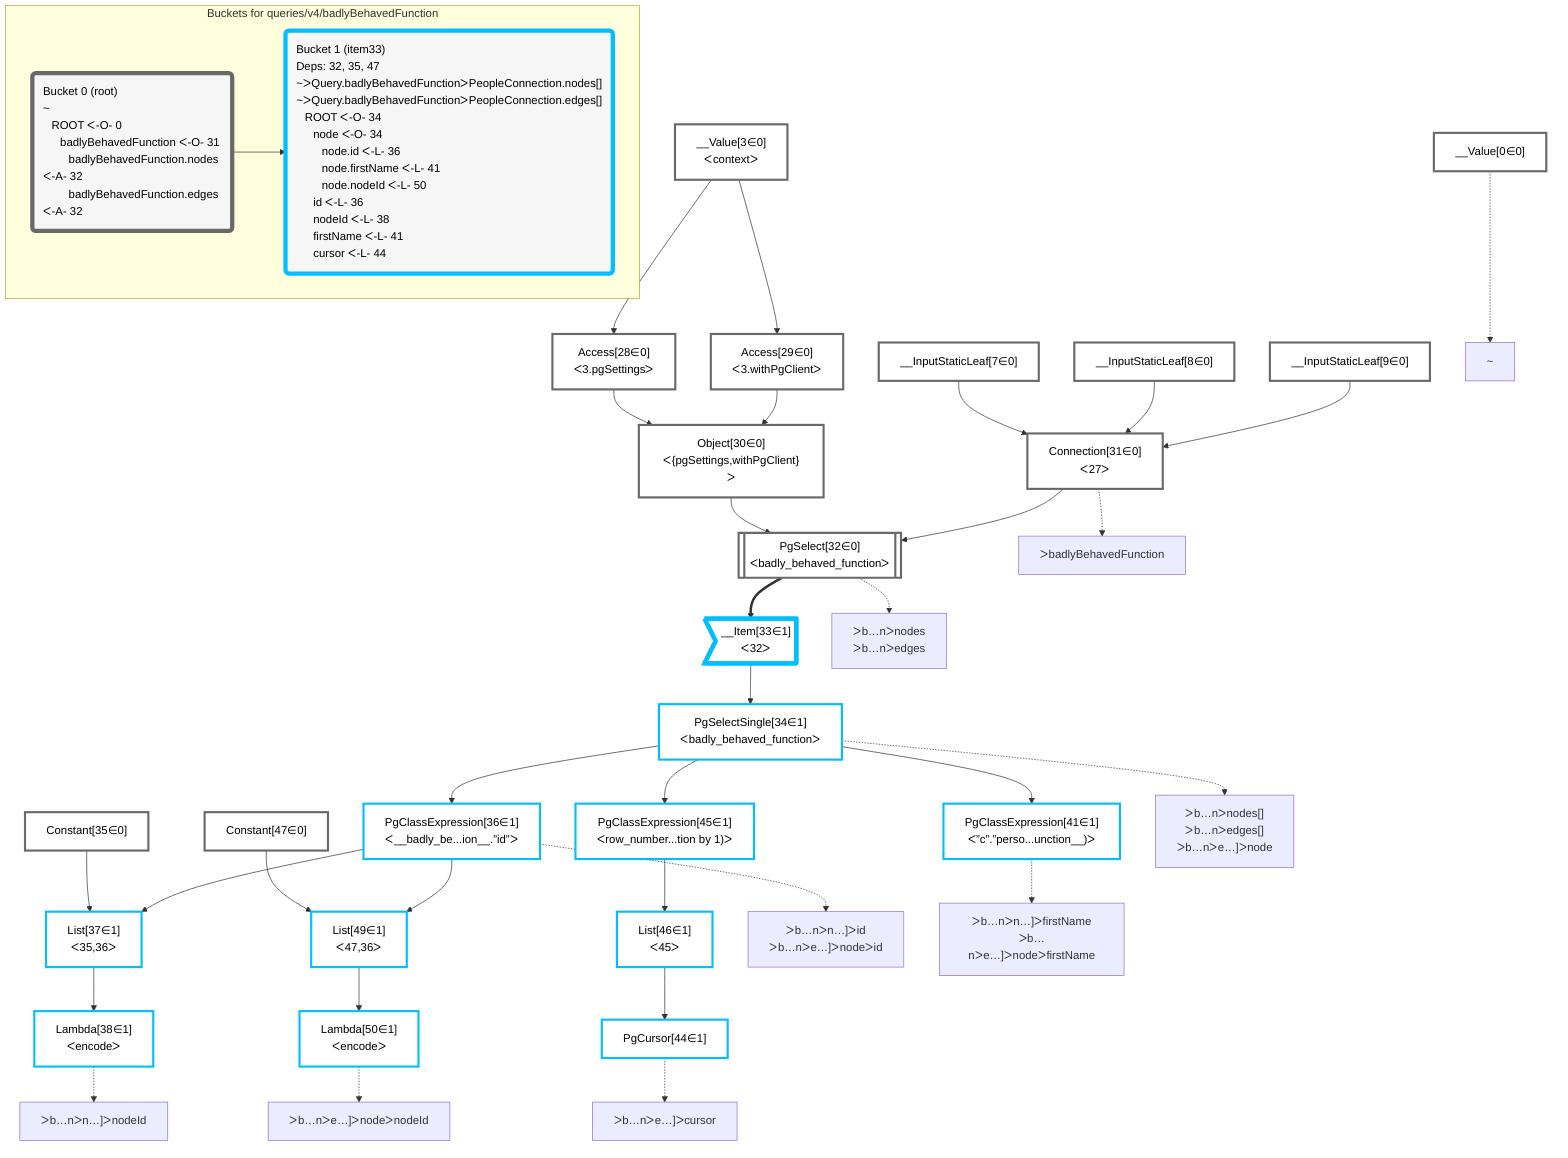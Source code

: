 graph TD
    classDef path fill:#eee,stroke:#000,color:#000
    classDef plan fill:#fff,stroke-width:3px,color:#000
    classDef itemplan fill:#fff,stroke-width:6px,color:#000
    classDef sideeffectplan fill:#f00,stroke-width:6px,color:#000
    classDef bucket fill:#f6f6f6,color:#000,stroke-width:6px,text-align:left


    %% define plans
    __Value0["__Value[0∈0]"]:::plan
    __Value3["__Value[3∈0]<br />ᐸcontextᐳ"]:::plan
    __InputStaticLeaf7["__InputStaticLeaf[7∈0]"]:::plan
    __InputStaticLeaf8["__InputStaticLeaf[8∈0]"]:::plan
    __InputStaticLeaf9["__InputStaticLeaf[9∈0]"]:::plan
    Access28["Access[28∈0]<br />ᐸ3.pgSettingsᐳ"]:::plan
    Access29["Access[29∈0]<br />ᐸ3.withPgClientᐳ"]:::plan
    Object30["Object[30∈0]<br />ᐸ{pgSettings,withPgClient}ᐳ"]:::plan
    Connection31["Connection[31∈0]<br />ᐸ27ᐳ"]:::plan
    PgSelect32[["PgSelect[32∈0]<br />ᐸbadly_behaved_functionᐳ"]]:::plan
    __Item33>"__Item[33∈1]<br />ᐸ32ᐳ"]:::itemplan
    PgSelectSingle34["PgSelectSingle[34∈1]<br />ᐸbadly_behaved_functionᐳ"]:::plan
    Constant35["Constant[35∈0]"]:::plan
    PgClassExpression36["PgClassExpression[36∈1]<br />ᐸ__badly_be...ion__.”id”ᐳ"]:::plan
    List37["List[37∈1]<br />ᐸ35,36ᐳ"]:::plan
    Lambda38["Lambda[38∈1]<br />ᐸencodeᐳ"]:::plan
    PgClassExpression41["PgClassExpression[41∈1]<br />ᐸ”c”.”perso...unction__)ᐳ"]:::plan
    PgClassExpression45["PgClassExpression[45∈1]<br />ᐸrow_number...tion by 1)ᐳ"]:::plan
    List46["List[46∈1]<br />ᐸ45ᐳ"]:::plan
    PgCursor44["PgCursor[44∈1]"]:::plan
    Constant47["Constant[47∈0]"]:::plan
    List49["List[49∈1]<br />ᐸ47,36ᐳ"]:::plan
    Lambda50["Lambda[50∈1]<br />ᐸencodeᐳ"]:::plan

    %% plan dependencies
    __Value3 --> Access28
    __Value3 --> Access29
    Access28 & Access29 --> Object30
    __InputStaticLeaf7 & __InputStaticLeaf8 & __InputStaticLeaf9 --> Connection31
    Object30 & Connection31 --> PgSelect32
    PgSelect32 ==> __Item33
    __Item33 --> PgSelectSingle34
    PgSelectSingle34 --> PgClassExpression36
    Constant35 & PgClassExpression36 --> List37
    List37 --> Lambda38
    PgSelectSingle34 --> PgClassExpression41
    PgSelectSingle34 --> PgClassExpression45
    PgClassExpression45 --> List46
    List46 --> PgCursor44
    Constant47 & PgClassExpression36 --> List49
    List49 --> Lambda50

    %% plan-to-path relationships
    P0["~"]
    __Value0 -.-> P0
    P31["ᐳbadlyBehavedFunction"]
    Connection31 -.-> P31
    P32["ᐳb…nᐳnodes<br />ᐳb…nᐳedges"]
    PgSelect32 -.-> P32
    P34["ᐳb…nᐳnodes[]<br />ᐳb…nᐳedges[]<br />ᐳb…nᐳe…]ᐳnode"]
    PgSelectSingle34 -.-> P34
    P36["ᐳb…nᐳn…]ᐳid<br />ᐳb…nᐳe…]ᐳnodeᐳid"]
    PgClassExpression36 -.-> P36
    P38["ᐳb…nᐳn…]ᐳnodeId"]
    Lambda38 -.-> P38
    P41["ᐳb…nᐳn…]ᐳfirstName<br />ᐳb…nᐳe…]ᐳnodeᐳfirstName"]
    PgClassExpression41 -.-> P41
    P44["ᐳb…nᐳe…]ᐳcursor"]
    PgCursor44 -.-> P44
    P50["ᐳb…nᐳe…]ᐳnodeᐳnodeId"]
    Lambda50 -.-> P50

    subgraph "Buckets for queries/v4/badlyBehavedFunction"
    Bucket0("Bucket 0 (root)<br />~<br />⠀ROOT ᐸ-O- 0<br />⠀⠀badlyBehavedFunction ᐸ-O- 31<br />⠀⠀⠀badlyBehavedFunction.nodes ᐸ-A- 32<br />⠀⠀⠀badlyBehavedFunction.edges ᐸ-A- 32"):::bucket
    classDef bucket0 stroke:#696969
    class Bucket0,__Value0,__Value3,__InputStaticLeaf7,__InputStaticLeaf8,__InputStaticLeaf9,Access28,Access29,Object30,Connection31,PgSelect32,Constant35,Constant47 bucket0
    Bucket1("Bucket 1 (item33)<br />Deps: 32, 35, 47<br />~ᐳQuery.badlyBehavedFunctionᐳPeopleConnection.nodes[]<br />~ᐳQuery.badlyBehavedFunctionᐳPeopleConnection.edges[]<br />⠀ROOT ᐸ-O- 34<br />⠀⠀node ᐸ-O- 34<br />⠀⠀⠀node.id ᐸ-L- 36<br />⠀⠀⠀node.firstName ᐸ-L- 41<br />⠀⠀⠀node.nodeId ᐸ-L- 50<br />⠀⠀id ᐸ-L- 36<br />⠀⠀nodeId ᐸ-L- 38<br />⠀⠀firstName ᐸ-L- 41<br />⠀⠀cursor ᐸ-L- 44"):::bucket
    classDef bucket1 stroke:#00bfff
    class Bucket1,__Item33,PgSelectSingle34,PgClassExpression36,List37,Lambda38,PgClassExpression41,PgCursor44,PgClassExpression45,List46,List49,Lambda50 bucket1
    Bucket0 --> Bucket1
    end